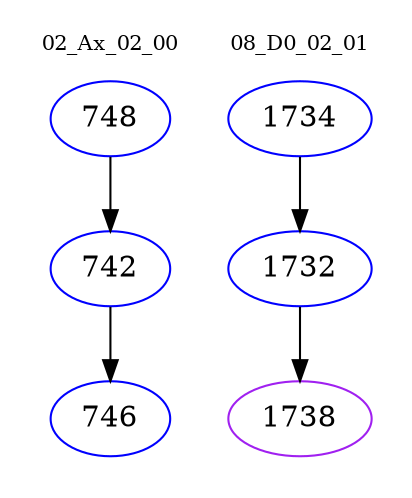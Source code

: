 digraph{
subgraph cluster_0 {
color = white
label = "02_Ax_02_00";
fontsize=10;
T0_748 [label="748", color="blue"]
T0_748 -> T0_742 [color="black"]
T0_742 [label="742", color="blue"]
T0_742 -> T0_746 [color="black"]
T0_746 [label="746", color="blue"]
}
subgraph cluster_1 {
color = white
label = "08_D0_02_01";
fontsize=10;
T1_1734 [label="1734", color="blue"]
T1_1734 -> T1_1732 [color="black"]
T1_1732 [label="1732", color="blue"]
T1_1732 -> T1_1738 [color="black"]
T1_1738 [label="1738", color="purple"]
}
}
